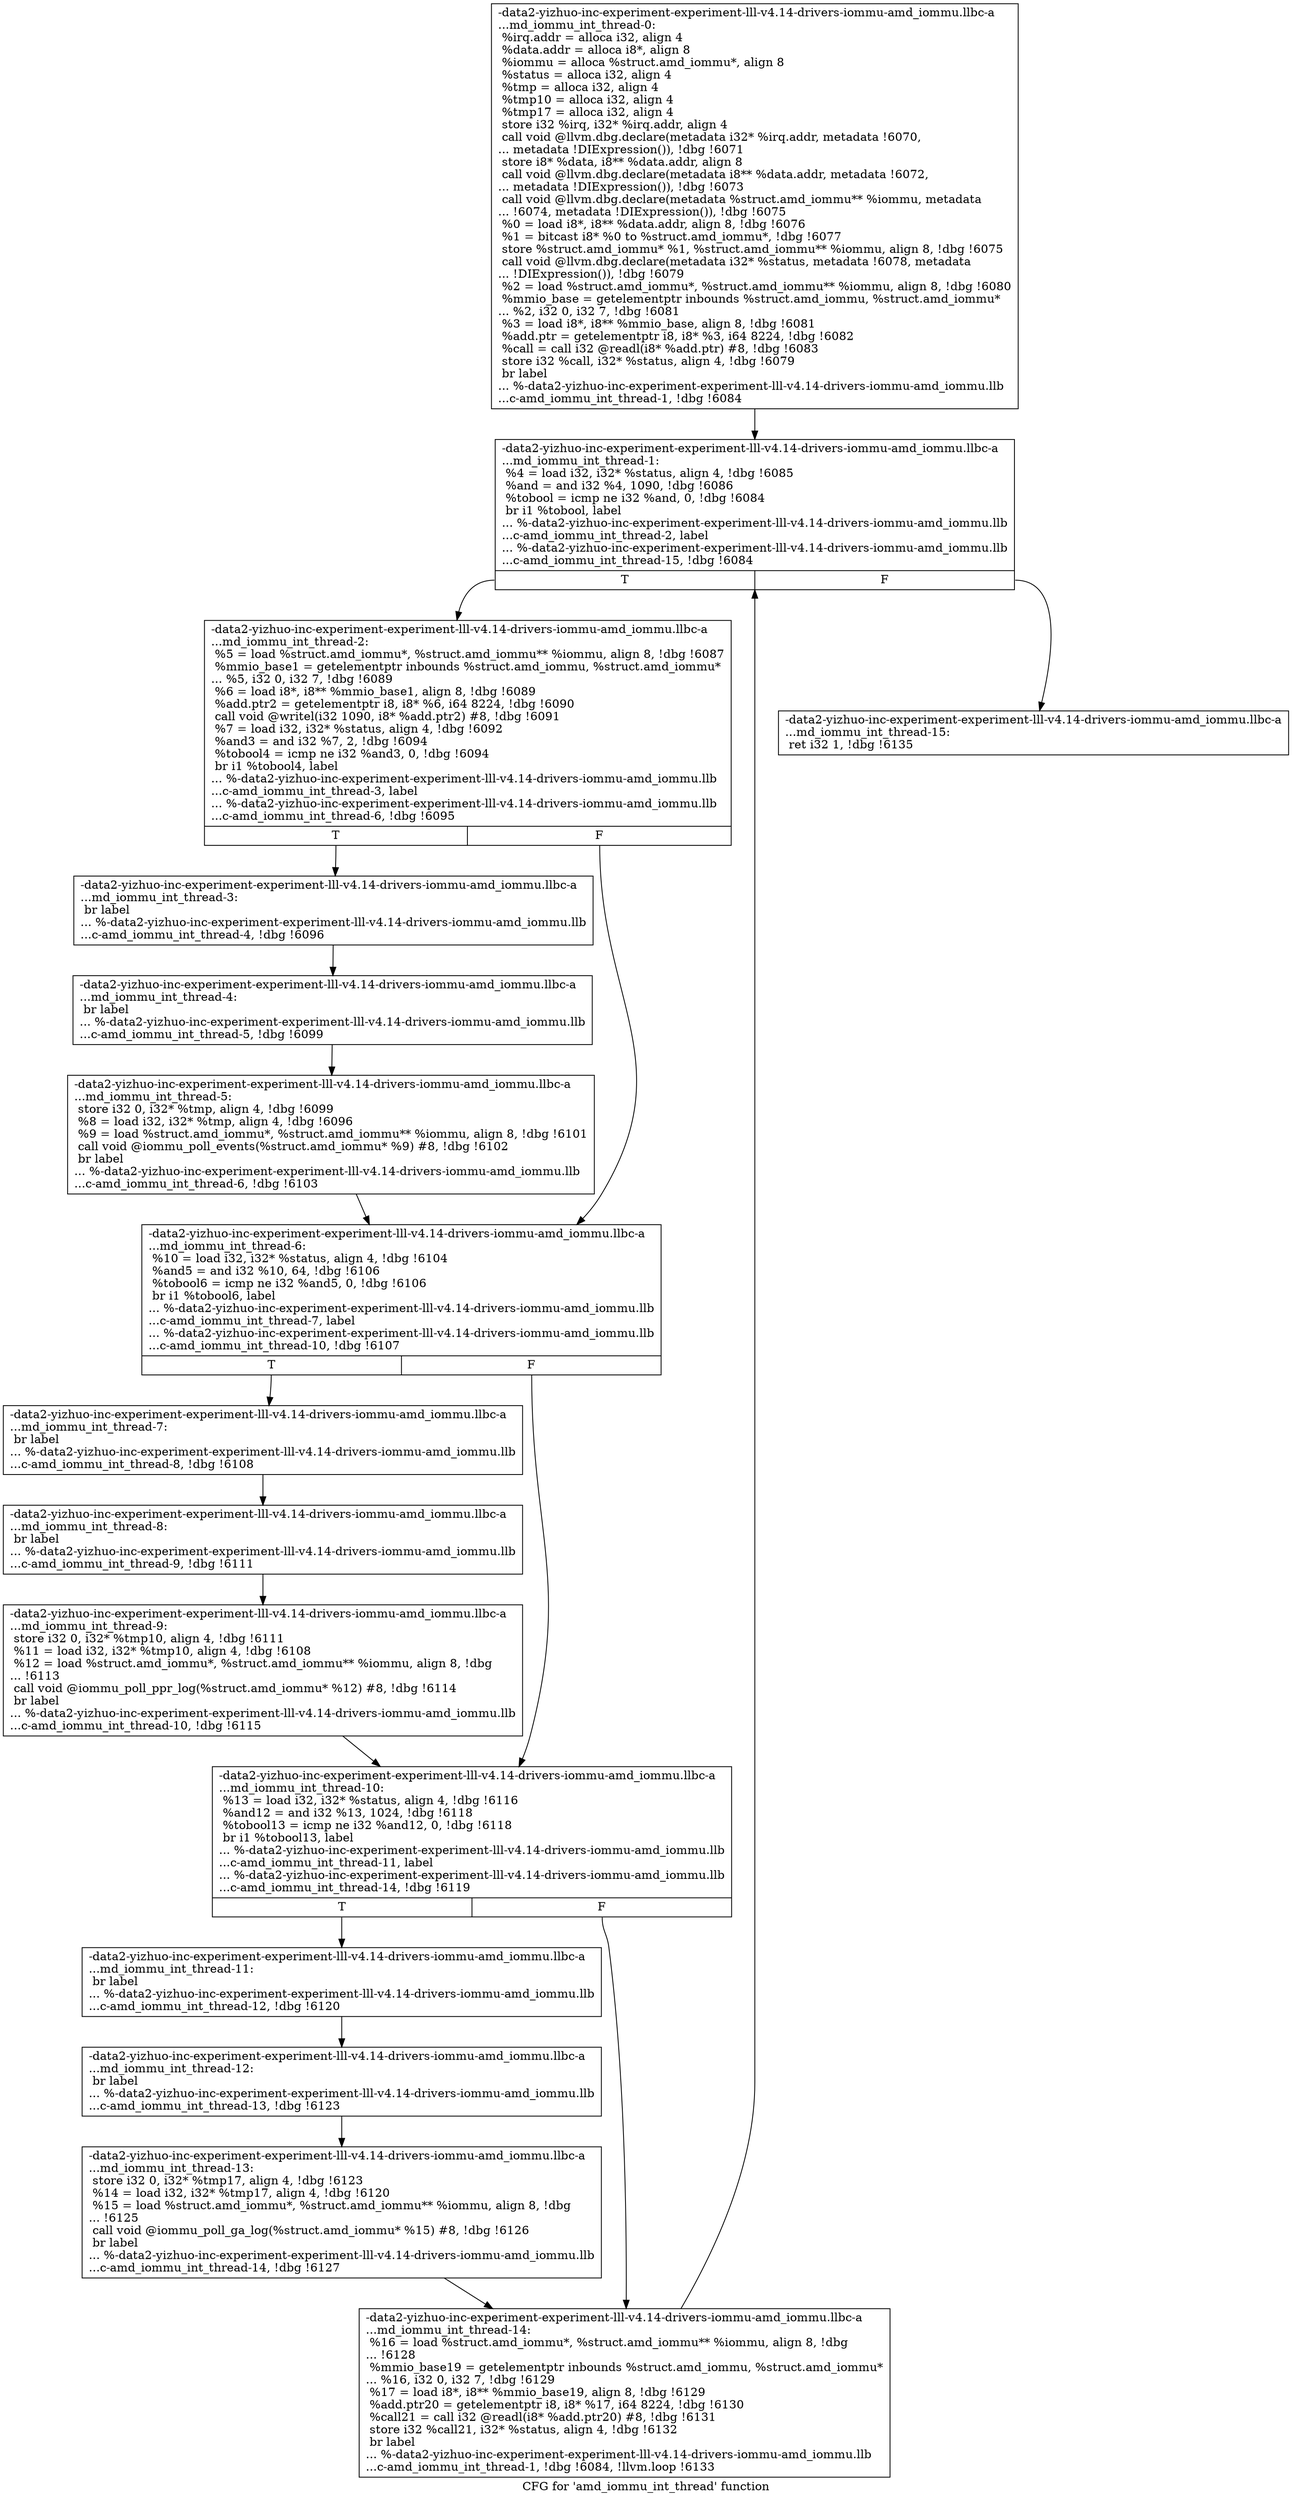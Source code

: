 digraph "CFG for 'amd_iommu_int_thread' function" {
	label="CFG for 'amd_iommu_int_thread' function";

	Node0x561b94543560 [shape=record,label="{-data2-yizhuo-inc-experiment-experiment-lll-v4.14-drivers-iommu-amd_iommu.llbc-a\l...md_iommu_int_thread-0:\l  %irq.addr = alloca i32, align 4\l  %data.addr = alloca i8*, align 8\l  %iommu = alloca %struct.amd_iommu*, align 8\l  %status = alloca i32, align 4\l  %tmp = alloca i32, align 4\l  %tmp10 = alloca i32, align 4\l  %tmp17 = alloca i32, align 4\l  store i32 %irq, i32* %irq.addr, align 4\l  call void @llvm.dbg.declare(metadata i32* %irq.addr, metadata !6070,\l... metadata !DIExpression()), !dbg !6071\l  store i8* %data, i8** %data.addr, align 8\l  call void @llvm.dbg.declare(metadata i8** %data.addr, metadata !6072,\l... metadata !DIExpression()), !dbg !6073\l  call void @llvm.dbg.declare(metadata %struct.amd_iommu** %iommu, metadata\l... !6074, metadata !DIExpression()), !dbg !6075\l  %0 = load i8*, i8** %data.addr, align 8, !dbg !6076\l  %1 = bitcast i8* %0 to %struct.amd_iommu*, !dbg !6077\l  store %struct.amd_iommu* %1, %struct.amd_iommu** %iommu, align 8, !dbg !6075\l  call void @llvm.dbg.declare(metadata i32* %status, metadata !6078, metadata\l... !DIExpression()), !dbg !6079\l  %2 = load %struct.amd_iommu*, %struct.amd_iommu** %iommu, align 8, !dbg !6080\l  %mmio_base = getelementptr inbounds %struct.amd_iommu, %struct.amd_iommu*\l... %2, i32 0, i32 7, !dbg !6081\l  %3 = load i8*, i8** %mmio_base, align 8, !dbg !6081\l  %add.ptr = getelementptr i8, i8* %3, i64 8224, !dbg !6082\l  %call = call i32 @readl(i8* %add.ptr) #8, !dbg !6083\l  store i32 %call, i32* %status, align 4, !dbg !6079\l  br label\l... %-data2-yizhuo-inc-experiment-experiment-lll-v4.14-drivers-iommu-amd_iommu.llb\l...c-amd_iommu_int_thread-1, !dbg !6084\l}"];
	Node0x561b94543560 -> Node0x561b945469e0;
	Node0x561b945469e0 [shape=record,label="{-data2-yizhuo-inc-experiment-experiment-lll-v4.14-drivers-iommu-amd_iommu.llbc-a\l...md_iommu_int_thread-1: \l  %4 = load i32, i32* %status, align 4, !dbg !6085\l  %and = and i32 %4, 1090, !dbg !6086\l  %tobool = icmp ne i32 %and, 0, !dbg !6084\l  br i1 %tobool, label\l... %-data2-yizhuo-inc-experiment-experiment-lll-v4.14-drivers-iommu-amd_iommu.llb\l...c-amd_iommu_int_thread-2, label\l... %-data2-yizhuo-inc-experiment-experiment-lll-v4.14-drivers-iommu-amd_iommu.llb\l...c-amd_iommu_int_thread-15, !dbg !6084\l|{<s0>T|<s1>F}}"];
	Node0x561b945469e0:s0 -> Node0x561b94546a30;
	Node0x561b945469e0:s1 -> Node0x561b94541e40;
	Node0x561b94546a30 [shape=record,label="{-data2-yizhuo-inc-experiment-experiment-lll-v4.14-drivers-iommu-amd_iommu.llbc-a\l...md_iommu_int_thread-2: \l  %5 = load %struct.amd_iommu*, %struct.amd_iommu** %iommu, align 8, !dbg !6087\l  %mmio_base1 = getelementptr inbounds %struct.amd_iommu, %struct.amd_iommu*\l... %5, i32 0, i32 7, !dbg !6089\l  %6 = load i8*, i8** %mmio_base1, align 8, !dbg !6089\l  %add.ptr2 = getelementptr i8, i8* %6, i64 8224, !dbg !6090\l  call void @writel(i32 1090, i8* %add.ptr2) #8, !dbg !6091\l  %7 = load i32, i32* %status, align 4, !dbg !6092\l  %and3 = and i32 %7, 2, !dbg !6094\l  %tobool4 = icmp ne i32 %and3, 0, !dbg !6094\l  br i1 %tobool4, label\l... %-data2-yizhuo-inc-experiment-experiment-lll-v4.14-drivers-iommu-amd_iommu.llb\l...c-amd_iommu_int_thread-3, label\l... %-data2-yizhuo-inc-experiment-experiment-lll-v4.14-drivers-iommu-amd_iommu.llb\l...c-amd_iommu_int_thread-6, !dbg !6095\l|{<s0>T|<s1>F}}"];
	Node0x561b94546a30:s0 -> Node0x561b94546a80;
	Node0x561b94546a30:s1 -> Node0x561b94546b70;
	Node0x561b94546a80 [shape=record,label="{-data2-yizhuo-inc-experiment-experiment-lll-v4.14-drivers-iommu-amd_iommu.llbc-a\l...md_iommu_int_thread-3: \l  br label\l... %-data2-yizhuo-inc-experiment-experiment-lll-v4.14-drivers-iommu-amd_iommu.llb\l...c-amd_iommu_int_thread-4, !dbg !6096\l}"];
	Node0x561b94546a80 -> Node0x561b94546ad0;
	Node0x561b94546ad0 [shape=record,label="{-data2-yizhuo-inc-experiment-experiment-lll-v4.14-drivers-iommu-amd_iommu.llbc-a\l...md_iommu_int_thread-4: \l  br label\l... %-data2-yizhuo-inc-experiment-experiment-lll-v4.14-drivers-iommu-amd_iommu.llb\l...c-amd_iommu_int_thread-5, !dbg !6099\l}"];
	Node0x561b94546ad0 -> Node0x561b94546b20;
	Node0x561b94546b20 [shape=record,label="{-data2-yizhuo-inc-experiment-experiment-lll-v4.14-drivers-iommu-amd_iommu.llbc-a\l...md_iommu_int_thread-5: \l  store i32 0, i32* %tmp, align 4, !dbg !6099\l  %8 = load i32, i32* %tmp, align 4, !dbg !6096\l  %9 = load %struct.amd_iommu*, %struct.amd_iommu** %iommu, align 8, !dbg !6101\l  call void @iommu_poll_events(%struct.amd_iommu* %9) #8, !dbg !6102\l  br label\l... %-data2-yizhuo-inc-experiment-experiment-lll-v4.14-drivers-iommu-amd_iommu.llb\l...c-amd_iommu_int_thread-6, !dbg !6103\l}"];
	Node0x561b94546b20 -> Node0x561b94546b70;
	Node0x561b94546b70 [shape=record,label="{-data2-yizhuo-inc-experiment-experiment-lll-v4.14-drivers-iommu-amd_iommu.llbc-a\l...md_iommu_int_thread-6: \l  %10 = load i32, i32* %status, align 4, !dbg !6104\l  %and5 = and i32 %10, 64, !dbg !6106\l  %tobool6 = icmp ne i32 %and5, 0, !dbg !6106\l  br i1 %tobool6, label\l... %-data2-yizhuo-inc-experiment-experiment-lll-v4.14-drivers-iommu-amd_iommu.llb\l...c-amd_iommu_int_thread-7, label\l... %-data2-yizhuo-inc-experiment-experiment-lll-v4.14-drivers-iommu-amd_iommu.llb\l...c-amd_iommu_int_thread-10, !dbg !6107\l|{<s0>T|<s1>F}}"];
	Node0x561b94546b70:s0 -> Node0x561b94547460;
	Node0x561b94546b70:s1 -> Node0x561b94547550;
	Node0x561b94547460 [shape=record,label="{-data2-yizhuo-inc-experiment-experiment-lll-v4.14-drivers-iommu-amd_iommu.llbc-a\l...md_iommu_int_thread-7: \l  br label\l... %-data2-yizhuo-inc-experiment-experiment-lll-v4.14-drivers-iommu-amd_iommu.llb\l...c-amd_iommu_int_thread-8, !dbg !6108\l}"];
	Node0x561b94547460 -> Node0x561b945474b0;
	Node0x561b945474b0 [shape=record,label="{-data2-yizhuo-inc-experiment-experiment-lll-v4.14-drivers-iommu-amd_iommu.llbc-a\l...md_iommu_int_thread-8: \l  br label\l... %-data2-yizhuo-inc-experiment-experiment-lll-v4.14-drivers-iommu-amd_iommu.llb\l...c-amd_iommu_int_thread-9, !dbg !6111\l}"];
	Node0x561b945474b0 -> Node0x561b94547500;
	Node0x561b94547500 [shape=record,label="{-data2-yizhuo-inc-experiment-experiment-lll-v4.14-drivers-iommu-amd_iommu.llbc-a\l...md_iommu_int_thread-9: \l  store i32 0, i32* %tmp10, align 4, !dbg !6111\l  %11 = load i32, i32* %tmp10, align 4, !dbg !6108\l  %12 = load %struct.amd_iommu*, %struct.amd_iommu** %iommu, align 8, !dbg\l... !6113\l  call void @iommu_poll_ppr_log(%struct.amd_iommu* %12) #8, !dbg !6114\l  br label\l... %-data2-yizhuo-inc-experiment-experiment-lll-v4.14-drivers-iommu-amd_iommu.llb\l...c-amd_iommu_int_thread-10, !dbg !6115\l}"];
	Node0x561b94547500 -> Node0x561b94547550;
	Node0x561b94547550 [shape=record,label="{-data2-yizhuo-inc-experiment-experiment-lll-v4.14-drivers-iommu-amd_iommu.llbc-a\l...md_iommu_int_thread-10: \l  %13 = load i32, i32* %status, align 4, !dbg !6116\l  %and12 = and i32 %13, 1024, !dbg !6118\l  %tobool13 = icmp ne i32 %and12, 0, !dbg !6118\l  br i1 %tobool13, label\l... %-data2-yizhuo-inc-experiment-experiment-lll-v4.14-drivers-iommu-amd_iommu.llb\l...c-amd_iommu_int_thread-11, label\l... %-data2-yizhuo-inc-experiment-experiment-lll-v4.14-drivers-iommu-amd_iommu.llb\l...c-amd_iommu_int_thread-14, !dbg !6119\l|{<s0>T|<s1>F}}"];
	Node0x561b94547550:s0 -> Node0x561b945475a0;
	Node0x561b94547550:s1 -> Node0x561b94541df0;
	Node0x561b945475a0 [shape=record,label="{-data2-yizhuo-inc-experiment-experiment-lll-v4.14-drivers-iommu-amd_iommu.llbc-a\l...md_iommu_int_thread-11: \l  br label\l... %-data2-yizhuo-inc-experiment-experiment-lll-v4.14-drivers-iommu-amd_iommu.llb\l...c-amd_iommu_int_thread-12, !dbg !6120\l}"];
	Node0x561b945475a0 -> Node0x561b945475f0;
	Node0x561b945475f0 [shape=record,label="{-data2-yizhuo-inc-experiment-experiment-lll-v4.14-drivers-iommu-amd_iommu.llbc-a\l...md_iommu_int_thread-12: \l  br label\l... %-data2-yizhuo-inc-experiment-experiment-lll-v4.14-drivers-iommu-amd_iommu.llb\l...c-amd_iommu_int_thread-13, !dbg !6123\l}"];
	Node0x561b945475f0 -> Node0x561b94541da0;
	Node0x561b94541da0 [shape=record,label="{-data2-yizhuo-inc-experiment-experiment-lll-v4.14-drivers-iommu-amd_iommu.llbc-a\l...md_iommu_int_thread-13: \l  store i32 0, i32* %tmp17, align 4, !dbg !6123\l  %14 = load i32, i32* %tmp17, align 4, !dbg !6120\l  %15 = load %struct.amd_iommu*, %struct.amd_iommu** %iommu, align 8, !dbg\l... !6125\l  call void @iommu_poll_ga_log(%struct.amd_iommu* %15) #8, !dbg !6126\l  br label\l... %-data2-yizhuo-inc-experiment-experiment-lll-v4.14-drivers-iommu-amd_iommu.llb\l...c-amd_iommu_int_thread-14, !dbg !6127\l}"];
	Node0x561b94541da0 -> Node0x561b94541df0;
	Node0x561b94541df0 [shape=record,label="{-data2-yizhuo-inc-experiment-experiment-lll-v4.14-drivers-iommu-amd_iommu.llbc-a\l...md_iommu_int_thread-14: \l  %16 = load %struct.amd_iommu*, %struct.amd_iommu** %iommu, align 8, !dbg\l... !6128\l  %mmio_base19 = getelementptr inbounds %struct.amd_iommu, %struct.amd_iommu*\l... %16, i32 0, i32 7, !dbg !6129\l  %17 = load i8*, i8** %mmio_base19, align 8, !dbg !6129\l  %add.ptr20 = getelementptr i8, i8* %17, i64 8224, !dbg !6130\l  %call21 = call i32 @readl(i8* %add.ptr20) #8, !dbg !6131\l  store i32 %call21, i32* %status, align 4, !dbg !6132\l  br label\l... %-data2-yizhuo-inc-experiment-experiment-lll-v4.14-drivers-iommu-amd_iommu.llb\l...c-amd_iommu_int_thread-1, !dbg !6084, !llvm.loop !6133\l}"];
	Node0x561b94541df0 -> Node0x561b945469e0;
	Node0x561b94541e40 [shape=record,label="{-data2-yizhuo-inc-experiment-experiment-lll-v4.14-drivers-iommu-amd_iommu.llbc-a\l...md_iommu_int_thread-15: \l  ret i32 1, !dbg !6135\l}"];
}
